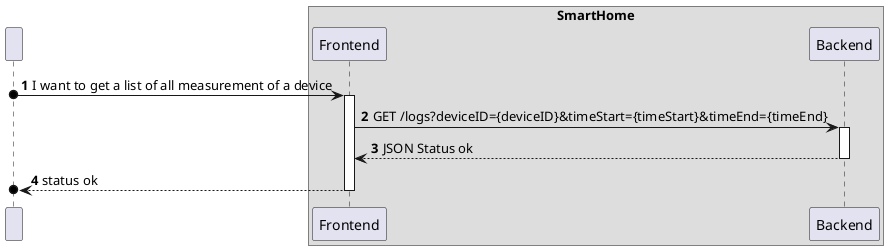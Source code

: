 @startuml
'https://plantuml.com/sequence-diagram
!pragma layout smetana

autonumber

participant " " as User


box "SmartHome"
    participant "Frontend" as FE
    participant "Backend" as SV
end box

User o-> FE : I want to get a list of all measurement of a device
activate FE

FE -> SV : GET /logs?deviceID={deviceID}&timeStart={timeStart}&timeEnd={timeEnd}
activate SV

SV --> FE : JSON Status ok
deactivate SV

FE -->o User : status ok
deactivate FE


@enduml
